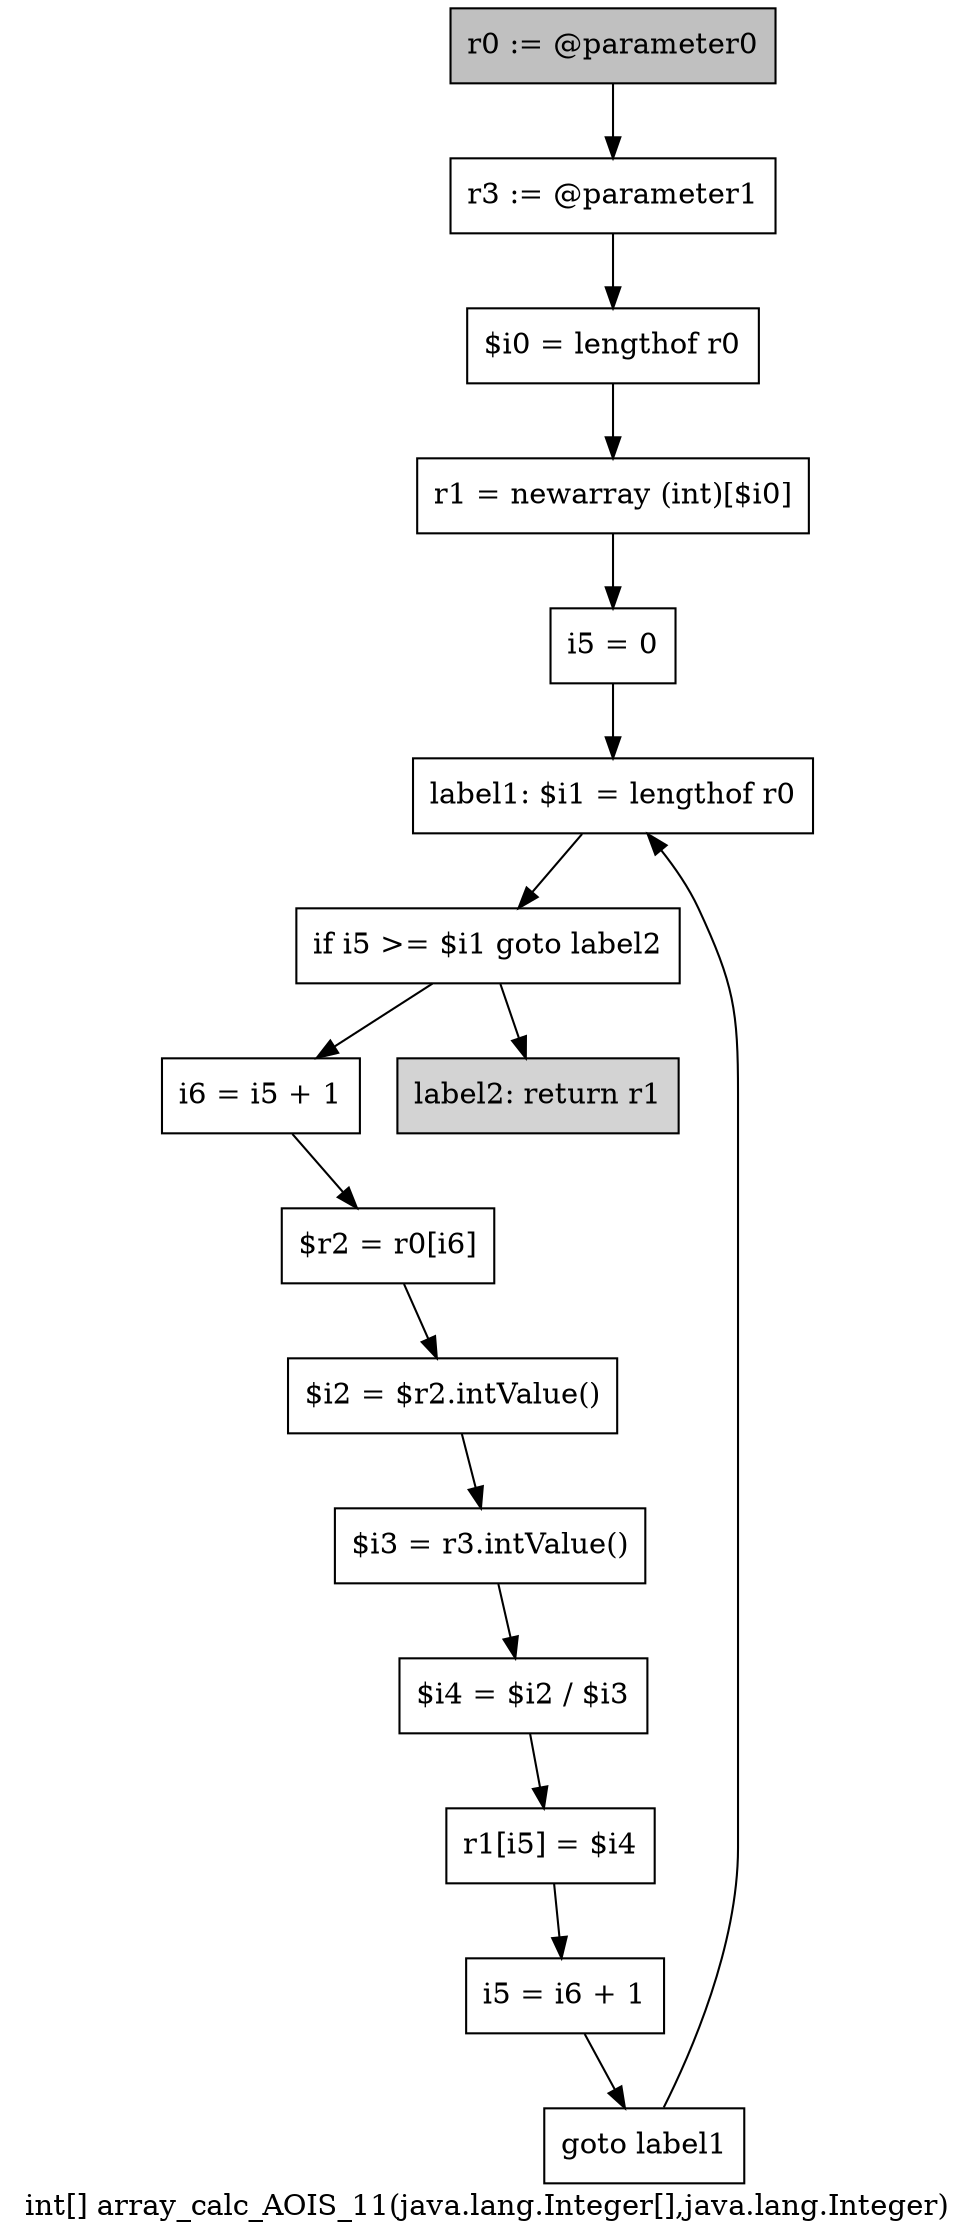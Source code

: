 digraph "int[] array_calc_AOIS_11(java.lang.Integer[],java.lang.Integer)" {
    label="int[] array_calc_AOIS_11(java.lang.Integer[],java.lang.Integer)";
    node [shape=box];
    "0" [style=filled,fillcolor=gray,label="r0 := @parameter0",];
    "1" [label="r3 := @parameter1",];
    "0"->"1";
    "2" [label="$i0 = lengthof r0",];
    "1"->"2";
    "3" [label="r1 = newarray (int)[$i0]",];
    "2"->"3";
    "4" [label="i5 = 0",];
    "3"->"4";
    "5" [label="label1: $i1 = lengthof r0",];
    "4"->"5";
    "6" [label="if i5 >= $i1 goto label2",];
    "5"->"6";
    "7" [label="i6 = i5 + 1",];
    "6"->"7";
    "15" [style=filled,fillcolor=lightgray,label="label2: return r1",];
    "6"->"15";
    "8" [label="$r2 = r0[i6]",];
    "7"->"8";
    "9" [label="$i2 = $r2.intValue()",];
    "8"->"9";
    "10" [label="$i3 = r3.intValue()",];
    "9"->"10";
    "11" [label="$i4 = $i2 / $i3",];
    "10"->"11";
    "12" [label="r1[i5] = $i4",];
    "11"->"12";
    "13" [label="i5 = i6 + 1",];
    "12"->"13";
    "14" [label="goto label1",];
    "13"->"14";
    "14"->"5";
}
